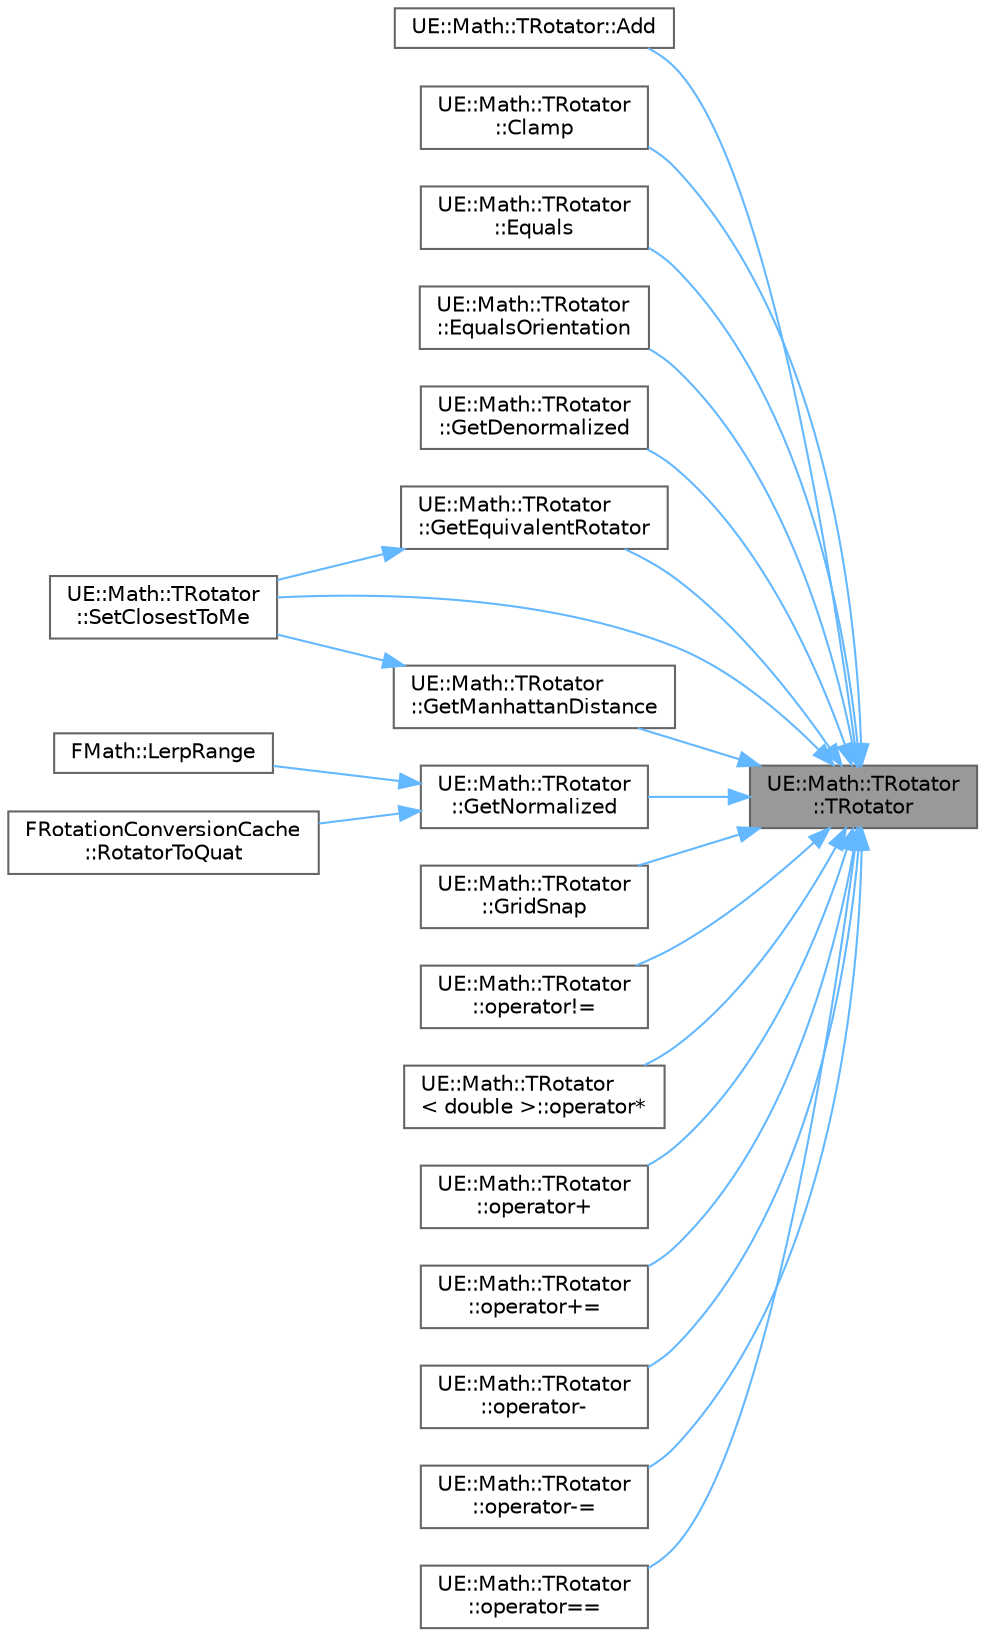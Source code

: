 digraph "UE::Math::TRotator::TRotator"
{
 // INTERACTIVE_SVG=YES
 // LATEX_PDF_SIZE
  bgcolor="transparent";
  edge [fontname=Helvetica,fontsize=10,labelfontname=Helvetica,labelfontsize=10];
  node [fontname=Helvetica,fontsize=10,shape=box,height=0.2,width=0.4];
  rankdir="RL";
  Node1 [id="Node000001",label="UE::Math::TRotator\l::TRotator",height=0.2,width=0.4,color="gray40", fillcolor="grey60", style="filled", fontcolor="black",tooltip="Default constructor (no initialization)."];
  Node1 -> Node2 [id="edge1_Node000001_Node000002",dir="back",color="steelblue1",style="solid",tooltip=" "];
  Node2 [id="Node000002",label="UE::Math::TRotator::Add",height=0.2,width=0.4,color="grey40", fillcolor="white", style="filled",URL="$d8/dd7/structUE_1_1Math_1_1TRotator.html#a98189b0abc51495c2ec1c63cee3aeb59",tooltip="Adds to each component of the rotator."];
  Node1 -> Node3 [id="edge2_Node000001_Node000003",dir="back",color="steelblue1",style="solid",tooltip=" "];
  Node3 [id="Node000003",label="UE::Math::TRotator\l::Clamp",height=0.2,width=0.4,color="grey40", fillcolor="white", style="filled",URL="$d8/dd7/structUE_1_1Math_1_1TRotator.html#a296e37c6fec007335e4c8f3219be9a4a",tooltip="Gets the rotation values so they fall within the range [0,360]."];
  Node1 -> Node4 [id="edge3_Node000001_Node000004",dir="back",color="steelblue1",style="solid",tooltip=" "];
  Node4 [id="Node000004",label="UE::Math::TRotator\l::Equals",height=0.2,width=0.4,color="grey40", fillcolor="white", style="filled",URL="$d8/dd7/structUE_1_1Math_1_1TRotator.html#a084aa736afda200320b502b7177bb58d",tooltip="Checks whether two rotators are equal within specified tolerance, when treated as an orientation."];
  Node1 -> Node5 [id="edge4_Node000001_Node000005",dir="back",color="steelblue1",style="solid",tooltip=" "];
  Node5 [id="Node000005",label="UE::Math::TRotator\l::EqualsOrientation",height=0.2,width=0.4,color="grey40", fillcolor="white", style="filled",URL="$d8/dd7/structUE_1_1Math_1_1TRotator.html#a55fbb752b43b940cb0ae13d9b3a501ba",tooltip="Checks whether two rotators have the same orientation within the specified tolerance,..."];
  Node1 -> Node6 [id="edge5_Node000001_Node000006",dir="back",color="steelblue1",style="solid",tooltip=" "];
  Node6 [id="Node000006",label="UE::Math::TRotator\l::GetDenormalized",height=0.2,width=0.4,color="grey40", fillcolor="white", style="filled",URL="$d8/dd7/structUE_1_1Math_1_1TRotator.html#a2e2013f282eff75b41ea8b9c68e2afc4",tooltip="Create a copy of this rotator and denormalize, clamping each axis to 0 - 360."];
  Node1 -> Node7 [id="edge6_Node000001_Node000007",dir="back",color="steelblue1",style="solid",tooltip=" "];
  Node7 [id="Node000007",label="UE::Math::TRotator\l::GetEquivalentRotator",height=0.2,width=0.4,color="grey40", fillcolor="white", style="filled",URL="$d8/dd7/structUE_1_1Math_1_1TRotator.html#a5379aa9a07fdbde2bf10ba273c38033b",tooltip="Return a Rotator that has the same rotation but has different degree values for Yaw,..."];
  Node7 -> Node8 [id="edge7_Node000007_Node000008",dir="back",color="steelblue1",style="solid",tooltip=" "];
  Node8 [id="Node000008",label="UE::Math::TRotator\l::SetClosestToMe",height=0.2,width=0.4,color="grey40", fillcolor="white", style="filled",URL="$d8/dd7/structUE_1_1Math_1_1TRotator.html#a4ae9dbdac6c9daf4f0cee5ba49d54c10",tooltip="Modify if necessary the passed in rotator to be the closest rotator to it based upon it's equivalent."];
  Node1 -> Node9 [id="edge8_Node000001_Node000009",dir="back",color="steelblue1",style="solid",tooltip=" "];
  Node9 [id="Node000009",label="UE::Math::TRotator\l::GetManhattanDistance",height=0.2,width=0.4,color="grey40", fillcolor="white", style="filled",URL="$d8/dd7/structUE_1_1Math_1_1TRotator.html#a881c21fa9b246e1aaff335c01cb57801",tooltip="Return the manhattan distance in degrees between this Rotator and the passed in one."];
  Node9 -> Node8 [id="edge9_Node000009_Node000008",dir="back",color="steelblue1",style="solid",tooltip=" "];
  Node1 -> Node10 [id="edge10_Node000001_Node000010",dir="back",color="steelblue1",style="solid",tooltip=" "];
  Node10 [id="Node000010",label="UE::Math::TRotator\l::GetNormalized",height=0.2,width=0.4,color="grey40", fillcolor="white", style="filled",URL="$d8/dd7/structUE_1_1Math_1_1TRotator.html#a5a6ca36a05289441b12eb8c4d8e2948a",tooltip="Create a copy of this rotator and normalize, removes all winding and creates the \"shortest route\" rot..."];
  Node10 -> Node11 [id="edge11_Node000010_Node000011",dir="back",color="steelblue1",style="solid",tooltip=" "];
  Node11 [id="Node000011",label="FMath::LerpRange",height=0.2,width=0.4,color="grey40", fillcolor="white", style="filled",URL="$dc/d20/structFMath.html#a8e070e636fff28b1b1f076f71a8218db",tooltip=" "];
  Node10 -> Node12 [id="edge12_Node000010_Node000012",dir="back",color="steelblue1",style="solid",tooltip=" "];
  Node12 [id="Node000012",label="FRotationConversionCache\l::RotatorToQuat",height=0.2,width=0.4,color="grey40", fillcolor="white", style="filled",URL="$df/d09/structFRotationConversionCache.html#ab2d08cb7cbeb5e985c5787298523ff55",tooltip="Convert a FRotator to FQuat."];
  Node1 -> Node13 [id="edge13_Node000001_Node000013",dir="back",color="steelblue1",style="solid",tooltip=" "];
  Node13 [id="Node000013",label="UE::Math::TRotator\l::GridSnap",height=0.2,width=0.4,color="grey40", fillcolor="white", style="filled",URL="$d8/dd7/structUE_1_1Math_1_1TRotator.html#a354b83e0db71f93375f4412227218328",tooltip="Get the rotation, snapped to specified degree segments."];
  Node1 -> Node14 [id="edge14_Node000001_Node000014",dir="back",color="steelblue1",style="solid",tooltip=" "];
  Node14 [id="Node000014",label="UE::Math::TRotator\l::operator!=",height=0.2,width=0.4,color="grey40", fillcolor="white", style="filled",URL="$d8/dd7/structUE_1_1Math_1_1TRotator.html#a26c44175ea78f119477cb42c64125101",tooltip="Checks whether two rotators are different."];
  Node1 -> Node15 [id="edge15_Node000001_Node000015",dir="back",color="steelblue1",style="solid",tooltip=" "];
  Node15 [id="Node000015",label="UE::Math::TRotator\l\< double \>::operator*",height=0.2,width=0.4,color="grey40", fillcolor="white", style="filled",URL="$d8/dd7/structUE_1_1Math_1_1TRotator.html#a8c38e0b8a55f35fa13d0ec71b40bae5c",tooltip=" "];
  Node1 -> Node16 [id="edge16_Node000001_Node000016",dir="back",color="steelblue1",style="solid",tooltip=" "];
  Node16 [id="Node000016",label="UE::Math::TRotator\l::operator+",height=0.2,width=0.4,color="grey40", fillcolor="white", style="filled",URL="$d8/dd7/structUE_1_1Math_1_1TRotator.html#a0e9c1ab09f9db1c7494b7faf72611075",tooltip="Get the result of adding a rotator to this."];
  Node1 -> Node17 [id="edge17_Node000001_Node000017",dir="back",color="steelblue1",style="solid",tooltip=" "];
  Node17 [id="Node000017",label="UE::Math::TRotator\l::operator+=",height=0.2,width=0.4,color="grey40", fillcolor="white", style="filled",URL="$d8/dd7/structUE_1_1Math_1_1TRotator.html#a57c273a8507ba5932949ef33c1171574",tooltip="Adds another rotator to this."];
  Node1 -> Node18 [id="edge18_Node000001_Node000018",dir="back",color="steelblue1",style="solid",tooltip=" "];
  Node18 [id="Node000018",label="UE::Math::TRotator\l::operator-",height=0.2,width=0.4,color="grey40", fillcolor="white", style="filled",URL="$d8/dd7/structUE_1_1Math_1_1TRotator.html#a85d772a3d7fdcc7e9e6957ee191d4687",tooltip="Get the result of subtracting a rotator from this."];
  Node1 -> Node19 [id="edge19_Node000001_Node000019",dir="back",color="steelblue1",style="solid",tooltip=" "];
  Node19 [id="Node000019",label="UE::Math::TRotator\l::operator-=",height=0.2,width=0.4,color="grey40", fillcolor="white", style="filled",URL="$d8/dd7/structUE_1_1Math_1_1TRotator.html#a9a9606e79a31fab40f7a11d3fca870ab",tooltip="Subtracts another rotator from this."];
  Node1 -> Node20 [id="edge20_Node000001_Node000020",dir="back",color="steelblue1",style="solid",tooltip=" "];
  Node20 [id="Node000020",label="UE::Math::TRotator\l::operator==",height=0.2,width=0.4,color="grey40", fillcolor="white", style="filled",URL="$d8/dd7/structUE_1_1Math_1_1TRotator.html#a754853003aaaa8f65b59f4183991bdfb",tooltip="Checks whether two rotators are identical."];
  Node1 -> Node8 [id="edge21_Node000001_Node000008",dir="back",color="steelblue1",style="solid",tooltip=" "];
}
